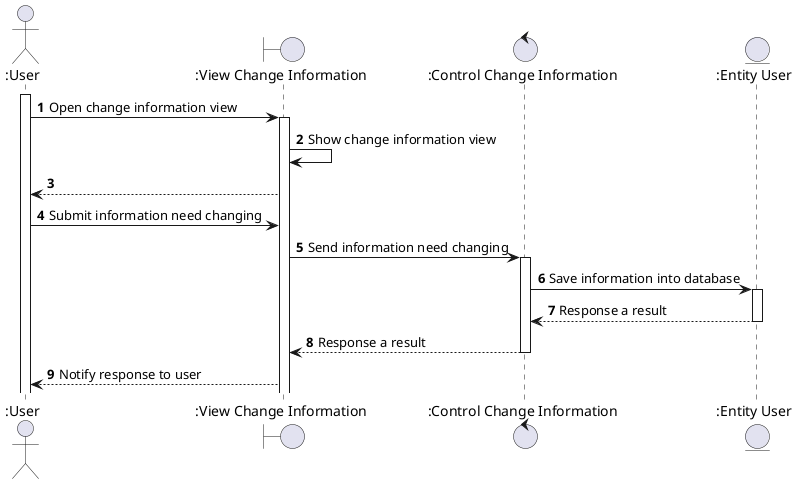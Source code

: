 @startuml

autonumber
actor ":User" as User
boundary ":View Change Information" as ClientApp
control ":Control Change Information" as Control
entity ":Entity User" as Entity

activate User
User -> ClientApp: Open change information view
activate ClientApp
ClientApp -> ClientApp: Show change information view
ClientApp --> User
User -> ClientApp: Submit information need changing
ClientApp -> Control: Send information need changing
activate Control
Control -> Entity: Save information into database
activate Entity
Entity --> Control: Response a result
deactivate Entity
Control --> ClientApp: Response a result
deactivate Control
ClientApp --> User: Notify response to user

@enduml
